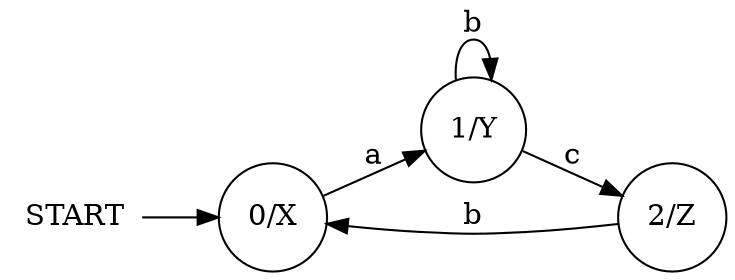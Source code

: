 digraph G{
    rankdir = LR
    node[shape=circle]
    3[shape = plaintext, label = "START"]
    0[label = "0/X"]
    1[label = "1/Y"]
    2[label = "2/Z"]
    3 -> 0
    0 -> 1 [label = "a"]
    1 -> 1 [label = "b"]
    1 -> 2 [label = "c"]
    2 -> 0 [label = "b"]
}

